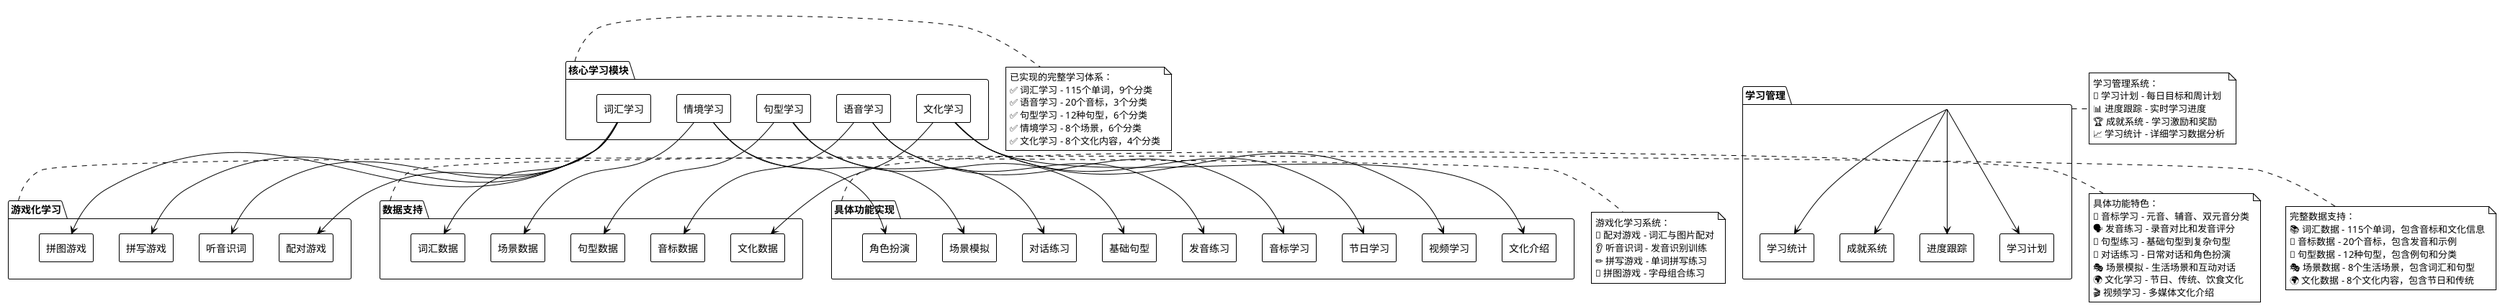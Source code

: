 @startuml 幼儿英语学习完整系统流程图

!theme plain
skinparam backgroundColor #FFFFFF
skinparam componentStyle rectangle

package "核心学习模块" as core {
  component [词汇学习] as vocab
  component [语音学习] as phonics
  component [句型学习] as sentences
  component [情境学习] as scenarios
  component [文化学习] as culture
}

package "游戏化学习" as games {
  component [配对游戏] as matching
  component [听音识词] as listening
  component [拼写游戏] as spelling
  component [拼图游戏] as puzzle
}

package "学习管理" as management {
  component [学习计划] as plan
  component [进度跟踪] as progress
  component [成就系统] as achievement
  component [学习统计] as stats
}

package "具体功能实现" as features {
  component [音标学习] as phonetics
  component [发音练习] as pronunciation
  component [基础句型] as basic_sentences
  component [对话练习] as conversation
  component [场景模拟] as scenario_sim
  component [角色扮演] as role_play
  component [节日学习] as festivals
  component [文化介绍] as cultural_intro
  component [视频学习] as video_learning
}

package "数据支持" as data {
  component [词汇数据] as vocab_data
  component [音标数据] as phonics_data
  component [句型数据] as sentence_data
  component [场景数据] as scenario_data
  component [文化数据] as culture_data
}

vocab --> vocab_data
phonics --> phonics_data
sentences --> sentence_data
scenarios --> scenario_data
culture --> culture_data

phonics --> phonetics
phonics --> pronunciation
sentences --> basic_sentences
sentences --> conversation
scenarios --> scenario_sim
scenarios --> role_play
culture --> festivals
culture --> cultural_intro
culture --> video_learning

vocab --> matching
vocab --> listening
vocab --> spelling
vocab --> puzzle

management --> plan
management --> progress
management --> achievement
management --> stats

note right of core
  已实现的完整学习体系：
  ✅ 词汇学习 - 115个单词，9个分类
  ✅ 语音学习 - 20个音标，3个分类
  ✅ 句型学习 - 12种句型，6个分类
  ✅ 情境学习 - 8个场景，6个分类
  ✅ 文化学习 - 8个文化内容，4个分类
end note

note right of games
  游戏化学习系统：
  🎯 配对游戏 - 词汇与图片配对
  👂 听音识词 - 发音识别训练
  ✏️ 拼写游戏 - 单词拼写练习
  🧩 拼图游戏 - 字母组合练习
end note

note right of management
  学习管理系统：
  📅 学习计划 - 每日目标和周计划
  📊 进度跟踪 - 实时学习进度
  🏆 成就系统 - 学习激励和奖励
  📈 学习统计 - 详细学习数据分析
end note

note right of features
  具体功能特色：
  🎵 音标学习 - 元音、辅音、双元音分类
  🗣️ 发音练习 - 录音对比和发音评分
  📝 句型练习 - 基础句型到复杂句型
  💬 对话练习 - 日常对话和角色扮演
  🎭 场景模拟 - 生活场景和互动对话
  🌍 文化学习 - 节日、传统、饮食文化
  🎬 视频学习 - 多媒体文化介绍
end note

note right of data
  完整数据支持：
  📚 词汇数据 - 115个单词，包含音标和文化信息
  🎵 音标数据 - 20个音标，包含发音和示例
  📝 句型数据 - 12种句型，包含例句和分类
  🎭 场景数据 - 8个生活场景，包含词汇和句型
  🌍 文化数据 - 8个文化内容，包含节日和传统
end note

@enduml
